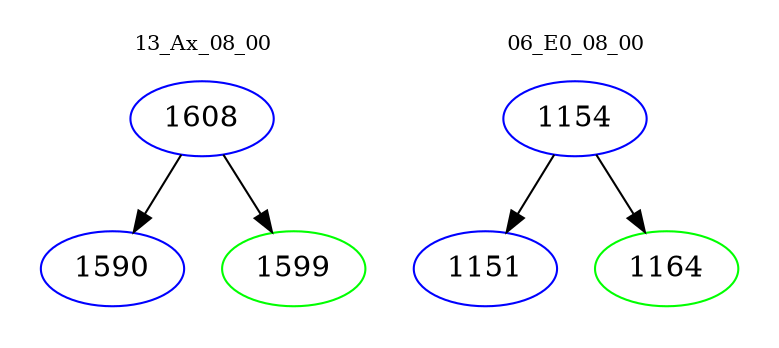 digraph{
subgraph cluster_0 {
color = white
label = "13_Ax_08_00";
fontsize=10;
T0_1608 [label="1608", color="blue"]
T0_1608 -> T0_1590 [color="black"]
T0_1590 [label="1590", color="blue"]
T0_1608 -> T0_1599 [color="black"]
T0_1599 [label="1599", color="green"]
}
subgraph cluster_1 {
color = white
label = "06_E0_08_00";
fontsize=10;
T1_1154 [label="1154", color="blue"]
T1_1154 -> T1_1151 [color="black"]
T1_1151 [label="1151", color="blue"]
T1_1154 -> T1_1164 [color="black"]
T1_1164 [label="1164", color="green"]
}
}
